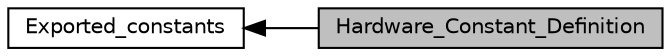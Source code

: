 digraph "Hardware_Constant_Definition"
{
  edge [fontname="Helvetica",fontsize="10",labelfontname="Helvetica",labelfontsize="10"];
  node [fontname="Helvetica",fontsize="10",shape=box];
  rankdir=LR;
  Node2 [label="Exported_constants",height=0.2,width=0.4,color="black", fillcolor="white", style="filled",URL="$group___exported__constants.html",tooltip=" "];
  Node1 [label="Hardware_Constant_Definition",height=0.2,width=0.4,color="black", fillcolor="grey75", style="filled", fontcolor="black",tooltip=" "];
  Node2->Node1 [shape=plaintext, dir="back", style="solid"];
}
